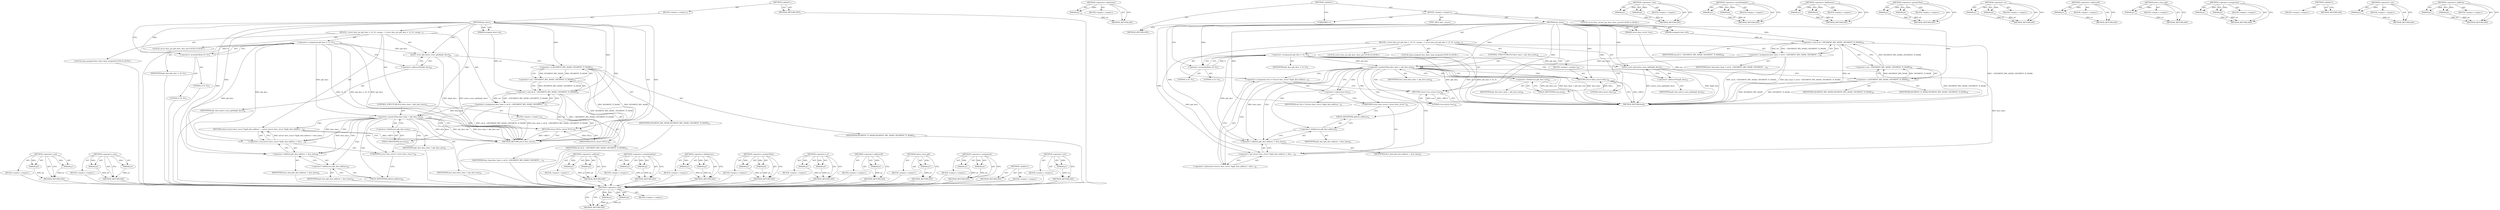 digraph "&lt;operator&gt;.addition" {
vulnerable_89 [label=<(METHOD,&lt;operator&gt;.and)>];
vulnerable_90 [label=<(PARAM,p1)>];
vulnerable_91 [label=<(PARAM,p2)>];
vulnerable_92 [label=<(BLOCK,&lt;empty&gt;,&lt;empty&gt;)>];
vulnerable_93 [label=<(METHOD_RETURN,ANY)>];
vulnerable_113 [label=<(METHOD,&lt;operator&gt;.cast)>];
vulnerable_114 [label=<(PARAM,p1)>];
vulnerable_115 [label=<(PARAM,p2)>];
vulnerable_116 [label=<(BLOCK,&lt;empty&gt;,&lt;empty&gt;)>];
vulnerable_117 [label=<(METHOD_RETURN,ANY)>];
vulnerable_6 [label=<(METHOD,&lt;global&gt;)<SUB>1</SUB>>];
vulnerable_7 [label=<(BLOCK,&lt;empty&gt;,&lt;empty&gt;)<SUB>1</SUB>>];
vulnerable_8 [label=<(METHOD,get_desc)<SUB>1</SUB>>];
vulnerable_9 [label=<(PARAM,unsigned short sel)<SUB>1</SUB>>];
vulnerable_10 [label=<(BLOCK,{
 	struct desc_ptr gdt_desc = {0, 0};
 	unsign...,{
 	struct desc_ptr gdt_desc = {0, 0};
 	unsign...)<SUB>2</SUB>>];
vulnerable_11 [label="<(LOCAL,struct desc_ptr gdt_desc: desc_ptr)<SUB>3</SUB>>"];
vulnerable_12 [label=<(&lt;operator&gt;.assignment,gdt_desc = {0, 0})<SUB>3</SUB>>];
vulnerable_13 [label=<(IDENTIFIER,gdt_desc,gdt_desc = {0, 0})<SUB>3</SUB>>];
vulnerable_14 [label=<(&lt;operator&gt;.arrayInitializer,{0, 0})<SUB>3</SUB>>];
vulnerable_15 [label=<(LITERAL,0,{0, 0})<SUB>3</SUB>>];
vulnerable_16 [label=<(LITERAL,0,{0, 0})<SUB>3</SUB>>];
vulnerable_17 [label="<(LOCAL,long unsigned desc_base: long unsigned)<SUB>4</SUB>>"];
vulnerable_18 [label=<(native_store_gdt,native_store_gdt(&amp;gdt_desc))<SUB>24</SUB>>];
vulnerable_19 [label=<(&lt;operator&gt;.addressOf,&amp;gdt_desc)<SUB>24</SUB>>];
vulnerable_20 [label=<(IDENTIFIER,gdt_desc,native_store_gdt(&amp;gdt_desc))<SUB>24</SUB>>];
vulnerable_21 [label=<(&lt;operator&gt;.assignment,desc_base = sel &amp; ~(SEGMENT_RPL_MASK | SEGMENT_...)<SUB>33</SUB>>];
vulnerable_22 [label=<(IDENTIFIER,desc_base,desc_base = sel &amp; ~(SEGMENT_RPL_MASK | SEGMENT_...)<SUB>33</SUB>>];
vulnerable_23 [label=<(&lt;operator&gt;.and,sel &amp; ~(SEGMENT_RPL_MASK | SEGMENT_TI_MASK))<SUB>33</SUB>>];
vulnerable_24 [label=<(IDENTIFIER,sel,sel &amp; ~(SEGMENT_RPL_MASK | SEGMENT_TI_MASK))<SUB>33</SUB>>];
vulnerable_25 [label=<(&lt;operator&gt;.not,~(SEGMENT_RPL_MASK | SEGMENT_TI_MASK))<SUB>33</SUB>>];
vulnerable_26 [label=<(&lt;operator&gt;.or,SEGMENT_RPL_MASK | SEGMENT_TI_MASK)<SUB>33</SUB>>];
vulnerable_27 [label=<(IDENTIFIER,SEGMENT_RPL_MASK,SEGMENT_RPL_MASK | SEGMENT_TI_MASK)<SUB>33</SUB>>];
vulnerable_28 [label=<(IDENTIFIER,SEGMENT_TI_MASK,SEGMENT_RPL_MASK | SEGMENT_TI_MASK)<SUB>33</SUB>>];
vulnerable_29 [label=<(CONTROL_STRUCTURE,IF,if (desc_base &gt; gdt_desc.size))<SUB>35</SUB>>];
vulnerable_30 [label=<(&lt;operator&gt;.greaterThan,desc_base &gt; gdt_desc.size)<SUB>35</SUB>>];
vulnerable_31 [label=<(IDENTIFIER,desc_base,desc_base &gt; gdt_desc.size)<SUB>35</SUB>>];
vulnerable_32 [label=<(&lt;operator&gt;.fieldAccess,gdt_desc.size)<SUB>35</SUB>>];
vulnerable_33 [label=<(IDENTIFIER,gdt_desc,desc_base &gt; gdt_desc.size)<SUB>35</SUB>>];
vulnerable_34 [label=<(FIELD_IDENTIFIER,size,size)<SUB>35</SUB>>];
vulnerable_35 [label=<(BLOCK,&lt;empty&gt;,&lt;empty&gt;)<SUB>36</SUB>>];
vulnerable_36 [label=<(RETURN,return NULL;,return NULL;)<SUB>36</SUB>>];
vulnerable_37 [label=<(IDENTIFIER,NULL,return NULL;)<SUB>36</SUB>>];
vulnerable_38 [label=<(RETURN,return (struct desc_struct *)(gdt_desc.address ...,return (struct desc_struct *)(gdt_desc.address ...)<SUB>38</SUB>>];
vulnerable_39 [label=<(&lt;operator&gt;.cast,(struct desc_struct *)(gdt_desc.address + desc_...)<SUB>38</SUB>>];
vulnerable_40 [label=<(UNKNOWN,struct desc_struct *,struct desc_struct *)<SUB>38</SUB>>];
vulnerable_41 [label=<(&lt;operator&gt;.addition,gdt_desc.address + desc_base)<SUB>38</SUB>>];
vulnerable_42 [label=<(&lt;operator&gt;.fieldAccess,gdt_desc.address)<SUB>38</SUB>>];
vulnerable_43 [label=<(IDENTIFIER,gdt_desc,gdt_desc.address + desc_base)<SUB>38</SUB>>];
vulnerable_44 [label=<(FIELD_IDENTIFIER,address,address)<SUB>38</SUB>>];
vulnerable_45 [label=<(IDENTIFIER,desc_base,gdt_desc.address + desc_base)<SUB>38</SUB>>];
vulnerable_46 [label=<(METHOD_RETURN,struct desc_struct)<SUB>1</SUB>>];
vulnerable_48 [label=<(METHOD_RETURN,ANY)<SUB>1</SUB>>];
vulnerable_118 [label=<(METHOD,&lt;operator&gt;.addition)>];
vulnerable_119 [label=<(PARAM,p1)>];
vulnerable_120 [label=<(PARAM,p2)>];
vulnerable_121 [label=<(BLOCK,&lt;empty&gt;,&lt;empty&gt;)>];
vulnerable_122 [label=<(METHOD_RETURN,ANY)>];
vulnerable_76 [label=<(METHOD,&lt;operator&gt;.arrayInitializer)>];
vulnerable_77 [label=<(PARAM,p1)>];
vulnerable_78 [label=<(PARAM,p2)>];
vulnerable_79 [label=<(BLOCK,&lt;empty&gt;,&lt;empty&gt;)>];
vulnerable_80 [label=<(METHOD_RETURN,ANY)>];
vulnerable_108 [label=<(METHOD,&lt;operator&gt;.fieldAccess)>];
vulnerable_109 [label=<(PARAM,p1)>];
vulnerable_110 [label=<(PARAM,p2)>];
vulnerable_111 [label=<(BLOCK,&lt;empty&gt;,&lt;empty&gt;)>];
vulnerable_112 [label=<(METHOD_RETURN,ANY)>];
vulnerable_103 [label=<(METHOD,&lt;operator&gt;.greaterThan)>];
vulnerable_104 [label=<(PARAM,p1)>];
vulnerable_105 [label=<(PARAM,p2)>];
vulnerable_106 [label=<(BLOCK,&lt;empty&gt;,&lt;empty&gt;)>];
vulnerable_107 [label=<(METHOD_RETURN,ANY)>];
vulnerable_98 [label=<(METHOD,&lt;operator&gt;.or)>];
vulnerable_99 [label=<(PARAM,p1)>];
vulnerable_100 [label=<(PARAM,p2)>];
vulnerable_101 [label=<(BLOCK,&lt;empty&gt;,&lt;empty&gt;)>];
vulnerable_102 [label=<(METHOD_RETURN,ANY)>];
vulnerable_85 [label=<(METHOD,&lt;operator&gt;.addressOf)>];
vulnerable_86 [label=<(PARAM,p1)>];
vulnerable_87 [label=<(BLOCK,&lt;empty&gt;,&lt;empty&gt;)>];
vulnerable_88 [label=<(METHOD_RETURN,ANY)>];
vulnerable_81 [label=<(METHOD,native_store_gdt)>];
vulnerable_82 [label=<(PARAM,p1)>];
vulnerable_83 [label=<(BLOCK,&lt;empty&gt;,&lt;empty&gt;)>];
vulnerable_84 [label=<(METHOD_RETURN,ANY)>];
vulnerable_71 [label=<(METHOD,&lt;operator&gt;.assignment)>];
vulnerable_72 [label=<(PARAM,p1)>];
vulnerable_73 [label=<(PARAM,p2)>];
vulnerable_74 [label=<(BLOCK,&lt;empty&gt;,&lt;empty&gt;)>];
vulnerable_75 [label=<(METHOD_RETURN,ANY)>];
vulnerable_65 [label=<(METHOD,&lt;global&gt;)<SUB>1</SUB>>];
vulnerable_66 [label=<(BLOCK,&lt;empty&gt;,&lt;empty&gt;)>];
vulnerable_67 [label=<(METHOD_RETURN,ANY)>];
vulnerable_94 [label=<(METHOD,&lt;operator&gt;.not)>];
vulnerable_95 [label=<(PARAM,p1)>];
vulnerable_96 [label=<(BLOCK,&lt;empty&gt;,&lt;empty&gt;)>];
vulnerable_97 [label=<(METHOD_RETURN,ANY)>];
fixed_103 [label=<(METHOD,&lt;operator&gt;.and)>];
fixed_104 [label=<(PARAM,p1)>];
fixed_105 [label=<(PARAM,p2)>];
fixed_106 [label=<(BLOCK,&lt;empty&gt;,&lt;empty&gt;)>];
fixed_107 [label=<(METHOD_RETURN,ANY)>];
fixed_127 [label=<(METHOD,&lt;operator&gt;.indirection)>];
fixed_128 [label=<(PARAM,p1)>];
fixed_129 [label=<(BLOCK,&lt;empty&gt;,&lt;empty&gt;)>];
fixed_130 [label=<(METHOD_RETURN,ANY)>];
fixed_6 [label=<(METHOD,&lt;global&gt;)<SUB>1</SUB>>];
fixed_7 [label=<(BLOCK,&lt;empty&gt;,&lt;empty&gt;)<SUB>1</SUB>>];
fixed_8 [label=<(TYPE_DECL,desc_struct)<SUB>1</SUB>>];
fixed_9 [label="<(LOCAL,struct desc_struct* get_desc: desc_struct*)<SUB>1</SUB>>"];
fixed_10 [label=<(UNKNOWN,),))<SUB>1</SUB>>];
fixed_11 [label=<(METHOD,get_desc)<SUB>2</SUB>>];
fixed_12 [label=<(PARAM,struct desc_struct *out)<SUB>2</SUB>>];
fixed_13 [label=<(PARAM,unsigned short sel)<SUB>2</SUB>>];
fixed_14 [label=<(BLOCK,{
 	struct desc_ptr gdt_desc = {0, 0};
 	unsign...,{
 	struct desc_ptr gdt_desc = {0, 0};
 	unsign...)<SUB>3</SUB>>];
fixed_15 [label="<(LOCAL,struct desc_ptr gdt_desc: desc_ptr)<SUB>4</SUB>>"];
fixed_16 [label=<(&lt;operator&gt;.assignment,gdt_desc = {0, 0})<SUB>4</SUB>>];
fixed_17 [label=<(IDENTIFIER,gdt_desc,gdt_desc = {0, 0})<SUB>4</SUB>>];
fixed_18 [label=<(&lt;operator&gt;.arrayInitializer,{0, 0})<SUB>4</SUB>>];
fixed_19 [label=<(LITERAL,0,{0, 0})<SUB>4</SUB>>];
fixed_20 [label=<(LITERAL,0,{0, 0})<SUB>4</SUB>>];
fixed_21 [label="<(LOCAL,long unsigned desc_base: long unsigned)<SUB>5</SUB>>"];
fixed_22 [label=<(native_store_gdt,native_store_gdt(&amp;gdt_desc))<SUB>27</SUB>>];
fixed_23 [label=<(&lt;operator&gt;.addressOf,&amp;gdt_desc)<SUB>27</SUB>>];
fixed_24 [label=<(IDENTIFIER,gdt_desc,native_store_gdt(&amp;gdt_desc))<SUB>27</SUB>>];
fixed_25 [label=<(&lt;operator&gt;.assignment,desc_base = sel &amp; ~(SEGMENT_RPL_MASK | SEGMENT_...)<SUB>36</SUB>>];
fixed_26 [label=<(IDENTIFIER,desc_base,desc_base = sel &amp; ~(SEGMENT_RPL_MASK | SEGMENT_...)<SUB>36</SUB>>];
fixed_27 [label=<(&lt;operator&gt;.and,sel &amp; ~(SEGMENT_RPL_MASK | SEGMENT_TI_MASK))<SUB>36</SUB>>];
fixed_28 [label=<(IDENTIFIER,sel,sel &amp; ~(SEGMENT_RPL_MASK | SEGMENT_TI_MASK))<SUB>36</SUB>>];
fixed_29 [label=<(&lt;operator&gt;.not,~(SEGMENT_RPL_MASK | SEGMENT_TI_MASK))<SUB>36</SUB>>];
fixed_30 [label=<(&lt;operator&gt;.or,SEGMENT_RPL_MASK | SEGMENT_TI_MASK)<SUB>36</SUB>>];
fixed_31 [label=<(IDENTIFIER,SEGMENT_RPL_MASK,SEGMENT_RPL_MASK | SEGMENT_TI_MASK)<SUB>36</SUB>>];
fixed_32 [label=<(IDENTIFIER,SEGMENT_TI_MASK,SEGMENT_RPL_MASK | SEGMENT_TI_MASK)<SUB>36</SUB>>];
fixed_33 [label=<(CONTROL_STRUCTURE,IF,if (desc_base &gt; gdt_desc.size))<SUB>38</SUB>>];
fixed_34 [label=<(&lt;operator&gt;.greaterThan,desc_base &gt; gdt_desc.size)<SUB>38</SUB>>];
fixed_35 [label=<(IDENTIFIER,desc_base,desc_base &gt; gdt_desc.size)<SUB>38</SUB>>];
fixed_36 [label=<(&lt;operator&gt;.fieldAccess,gdt_desc.size)<SUB>38</SUB>>];
fixed_37 [label=<(IDENTIFIER,gdt_desc,desc_base &gt; gdt_desc.size)<SUB>38</SUB>>];
fixed_38 [label=<(FIELD_IDENTIFIER,size,size)<SUB>38</SUB>>];
fixed_39 [label=<(BLOCK,&lt;empty&gt;,&lt;empty&gt;)<SUB>39</SUB>>];
fixed_40 [label=<(RETURN,return false;,return false;)<SUB>39</SUB>>];
fixed_41 [label=<(LITERAL,false,return false;)<SUB>39</SUB>>];
fixed_42 [label=<(&lt;operator&gt;.assignment,*out = *(struct desc_struct *)(gdt_desc.address...)<SUB>41</SUB>>];
fixed_43 [label=<(&lt;operator&gt;.indirection,*out)<SUB>41</SUB>>];
fixed_44 [label=<(IDENTIFIER,out,*out = *(struct desc_struct *)(gdt_desc.address...)<SUB>41</SUB>>];
fixed_45 [label=<(&lt;operator&gt;.indirection,*(struct desc_struct *)(gdt_desc.address + desc...)<SUB>41</SUB>>];
fixed_46 [label=<(&lt;operator&gt;.cast,(struct desc_struct *)(gdt_desc.address + desc_...)<SUB>41</SUB>>];
fixed_47 [label=<(UNKNOWN,struct desc_struct *,struct desc_struct *)<SUB>41</SUB>>];
fixed_48 [label=<(&lt;operator&gt;.addition,gdt_desc.address + desc_base)<SUB>41</SUB>>];
fixed_49 [label=<(&lt;operator&gt;.fieldAccess,gdt_desc.address)<SUB>41</SUB>>];
fixed_50 [label=<(IDENTIFIER,gdt_desc,gdt_desc.address + desc_base)<SUB>41</SUB>>];
fixed_51 [label=<(FIELD_IDENTIFIER,address,address)<SUB>41</SUB>>];
fixed_52 [label=<(IDENTIFIER,desc_base,gdt_desc.address + desc_base)<SUB>41</SUB>>];
fixed_53 [label=<(RETURN,return true;,return true;)<SUB>42</SUB>>];
fixed_54 [label=<(LITERAL,true,return true;)<SUB>42</SUB>>];
fixed_55 [label=<(METHOD_RETURN,bool)<SUB>2</SUB>>];
fixed_57 [label=<(METHOD_RETURN,ANY)<SUB>1</SUB>>];
fixed_131 [label=<(METHOD,&lt;operator&gt;.cast)>];
fixed_132 [label=<(PARAM,p1)>];
fixed_133 [label=<(PARAM,p2)>];
fixed_134 [label=<(BLOCK,&lt;empty&gt;,&lt;empty&gt;)>];
fixed_135 [label=<(METHOD_RETURN,ANY)>];
fixed_90 [label=<(METHOD,&lt;operator&gt;.arrayInitializer)>];
fixed_91 [label=<(PARAM,p1)>];
fixed_92 [label=<(PARAM,p2)>];
fixed_93 [label=<(BLOCK,&lt;empty&gt;,&lt;empty&gt;)>];
fixed_94 [label=<(METHOD_RETURN,ANY)>];
fixed_122 [label=<(METHOD,&lt;operator&gt;.fieldAccess)>];
fixed_123 [label=<(PARAM,p1)>];
fixed_124 [label=<(PARAM,p2)>];
fixed_125 [label=<(BLOCK,&lt;empty&gt;,&lt;empty&gt;)>];
fixed_126 [label=<(METHOD_RETURN,ANY)>];
fixed_117 [label=<(METHOD,&lt;operator&gt;.greaterThan)>];
fixed_118 [label=<(PARAM,p1)>];
fixed_119 [label=<(PARAM,p2)>];
fixed_120 [label=<(BLOCK,&lt;empty&gt;,&lt;empty&gt;)>];
fixed_121 [label=<(METHOD_RETURN,ANY)>];
fixed_112 [label=<(METHOD,&lt;operator&gt;.or)>];
fixed_113 [label=<(PARAM,p1)>];
fixed_114 [label=<(PARAM,p2)>];
fixed_115 [label=<(BLOCK,&lt;empty&gt;,&lt;empty&gt;)>];
fixed_116 [label=<(METHOD_RETURN,ANY)>];
fixed_99 [label=<(METHOD,&lt;operator&gt;.addressOf)>];
fixed_100 [label=<(PARAM,p1)>];
fixed_101 [label=<(BLOCK,&lt;empty&gt;,&lt;empty&gt;)>];
fixed_102 [label=<(METHOD_RETURN,ANY)>];
fixed_95 [label=<(METHOD,native_store_gdt)>];
fixed_96 [label=<(PARAM,p1)>];
fixed_97 [label=<(BLOCK,&lt;empty&gt;,&lt;empty&gt;)>];
fixed_98 [label=<(METHOD_RETURN,ANY)>];
fixed_85 [label=<(METHOD,&lt;operator&gt;.assignment)>];
fixed_86 [label=<(PARAM,p1)>];
fixed_87 [label=<(PARAM,p2)>];
fixed_88 [label=<(BLOCK,&lt;empty&gt;,&lt;empty&gt;)>];
fixed_89 [label=<(METHOD_RETURN,ANY)>];
fixed_79 [label=<(METHOD,&lt;global&gt;)<SUB>1</SUB>>];
fixed_80 [label=<(BLOCK,&lt;empty&gt;,&lt;empty&gt;)>];
fixed_81 [label=<(METHOD_RETURN,ANY)>];
fixed_108 [label=<(METHOD,&lt;operator&gt;.not)>];
fixed_109 [label=<(PARAM,p1)>];
fixed_110 [label=<(BLOCK,&lt;empty&gt;,&lt;empty&gt;)>];
fixed_111 [label=<(METHOD_RETURN,ANY)>];
fixed_136 [label=<(METHOD,&lt;operator&gt;.addition)>];
fixed_137 [label=<(PARAM,p1)>];
fixed_138 [label=<(PARAM,p2)>];
fixed_139 [label=<(BLOCK,&lt;empty&gt;,&lt;empty&gt;)>];
fixed_140 [label=<(METHOD_RETURN,ANY)>];
vulnerable_89 -> vulnerable_90  [key=0, label="AST: "];
vulnerable_89 -> vulnerable_90  [key=1, label="DDG: "];
vulnerable_89 -> vulnerable_92  [key=0, label="AST: "];
vulnerable_89 -> vulnerable_91  [key=0, label="AST: "];
vulnerable_89 -> vulnerable_91  [key=1, label="DDG: "];
vulnerable_89 -> vulnerable_93  [key=0, label="AST: "];
vulnerable_89 -> vulnerable_93  [key=1, label="CFG: "];
vulnerable_90 -> vulnerable_93  [key=0, label="DDG: p1"];
vulnerable_91 -> vulnerable_93  [key=0, label="DDG: p2"];
vulnerable_92 -> fixed_103  [key=0];
vulnerable_93 -> fixed_103  [key=0];
vulnerable_113 -> vulnerable_114  [key=0, label="AST: "];
vulnerable_113 -> vulnerable_114  [key=1, label="DDG: "];
vulnerable_113 -> vulnerable_116  [key=0, label="AST: "];
vulnerable_113 -> vulnerable_115  [key=0, label="AST: "];
vulnerable_113 -> vulnerable_115  [key=1, label="DDG: "];
vulnerable_113 -> vulnerable_117  [key=0, label="AST: "];
vulnerable_113 -> vulnerable_117  [key=1, label="CFG: "];
vulnerable_114 -> vulnerable_117  [key=0, label="DDG: p1"];
vulnerable_115 -> vulnerable_117  [key=0, label="DDG: p2"];
vulnerable_116 -> fixed_103  [key=0];
vulnerable_117 -> fixed_103  [key=0];
vulnerable_6 -> vulnerable_7  [key=0, label="AST: "];
vulnerable_6 -> vulnerable_48  [key=0, label="AST: "];
vulnerable_6 -> vulnerable_48  [key=1, label="CFG: "];
vulnerable_7 -> vulnerable_8  [key=0, label="AST: "];
vulnerable_8 -> vulnerable_9  [key=0, label="AST: "];
vulnerable_8 -> vulnerable_9  [key=1, label="DDG: "];
vulnerable_8 -> vulnerable_10  [key=0, label="AST: "];
vulnerable_8 -> vulnerable_46  [key=0, label="AST: "];
vulnerable_8 -> vulnerable_14  [key=0, label="CFG: "];
vulnerable_8 -> vulnerable_14  [key=1, label="DDG: "];
vulnerable_8 -> vulnerable_18  [key=0, label="DDG: "];
vulnerable_8 -> vulnerable_39  [key=0, label="DDG: "];
vulnerable_8 -> vulnerable_23  [key=0, label="DDG: "];
vulnerable_8 -> vulnerable_30  [key=0, label="DDG: "];
vulnerable_8 -> vulnerable_36  [key=0, label="DDG: "];
vulnerable_8 -> vulnerable_37  [key=0, label="DDG: "];
vulnerable_8 -> vulnerable_41  [key=0, label="DDG: "];
vulnerable_8 -> vulnerable_26  [key=0, label="DDG: "];
vulnerable_9 -> vulnerable_23  [key=0, label="DDG: sel"];
vulnerable_10 -> vulnerable_11  [key=0, label="AST: "];
vulnerable_10 -> vulnerable_12  [key=0, label="AST: "];
vulnerable_10 -> vulnerable_17  [key=0, label="AST: "];
vulnerable_10 -> vulnerable_18  [key=0, label="AST: "];
vulnerable_10 -> vulnerable_21  [key=0, label="AST: "];
vulnerable_10 -> vulnerable_29  [key=0, label="AST: "];
vulnerable_10 -> vulnerable_38  [key=0, label="AST: "];
vulnerable_11 -> fixed_103  [key=0];
vulnerable_12 -> vulnerable_13  [key=0, label="AST: "];
vulnerable_12 -> vulnerable_14  [key=0, label="AST: "];
vulnerable_12 -> vulnerable_19  [key=0, label="CFG: "];
vulnerable_12 -> vulnerable_46  [key=0, label="DDG: gdt_desc"];
vulnerable_12 -> vulnerable_46  [key=1, label="DDG: {0, 0}"];
vulnerable_12 -> vulnerable_46  [key=2, label="DDG: gdt_desc = {0, 0}"];
vulnerable_12 -> vulnerable_18  [key=0, label="DDG: gdt_desc"];
vulnerable_12 -> vulnerable_39  [key=0, label="DDG: gdt_desc"];
vulnerable_12 -> vulnerable_30  [key=0, label="DDG: gdt_desc"];
vulnerable_12 -> vulnerable_41  [key=0, label="DDG: gdt_desc"];
vulnerable_13 -> fixed_103  [key=0];
vulnerable_14 -> vulnerable_15  [key=0, label="AST: "];
vulnerable_14 -> vulnerable_16  [key=0, label="AST: "];
vulnerable_14 -> vulnerable_12  [key=0, label="CFG: "];
vulnerable_14 -> vulnerable_12  [key=1, label="DDG: 0"];
vulnerable_15 -> fixed_103  [key=0];
vulnerable_16 -> fixed_103  [key=0];
vulnerable_17 -> fixed_103  [key=0];
vulnerable_18 -> vulnerable_19  [key=0, label="AST: "];
vulnerable_18 -> vulnerable_26  [key=0, label="CFG: "];
vulnerable_18 -> vulnerable_46  [key=0, label="DDG: &amp;gdt_desc"];
vulnerable_18 -> vulnerable_46  [key=1, label="DDG: native_store_gdt(&amp;gdt_desc)"];
vulnerable_19 -> vulnerable_20  [key=0, label="AST: "];
vulnerable_19 -> vulnerable_18  [key=0, label="CFG: "];
vulnerable_20 -> fixed_103  [key=0];
vulnerable_21 -> vulnerable_22  [key=0, label="AST: "];
vulnerable_21 -> vulnerable_23  [key=0, label="AST: "];
vulnerable_21 -> vulnerable_34  [key=0, label="CFG: "];
vulnerable_21 -> vulnerable_46  [key=0, label="DDG: sel &amp; ~(SEGMENT_RPL_MASK | SEGMENT_TI_MASK)"];
vulnerable_21 -> vulnerable_46  [key=1, label="DDG: desc_base = sel &amp; ~(SEGMENT_RPL_MASK | SEGMENT_TI_MASK)"];
vulnerable_21 -> vulnerable_30  [key=0, label="DDG: desc_base"];
vulnerable_22 -> fixed_103  [key=0];
vulnerable_23 -> vulnerable_24  [key=0, label="AST: "];
vulnerable_23 -> vulnerable_25  [key=0, label="AST: "];
vulnerable_23 -> vulnerable_21  [key=0, label="CFG: "];
vulnerable_23 -> vulnerable_21  [key=1, label="DDG: sel"];
vulnerable_23 -> vulnerable_21  [key=2, label="DDG: ~(SEGMENT_RPL_MASK | SEGMENT_TI_MASK)"];
vulnerable_23 -> vulnerable_46  [key=0, label="DDG: sel"];
vulnerable_23 -> vulnerable_46  [key=1, label="DDG: ~(SEGMENT_RPL_MASK | SEGMENT_TI_MASK)"];
vulnerable_24 -> fixed_103  [key=0];
vulnerable_25 -> vulnerable_26  [key=0, label="AST: "];
vulnerable_25 -> vulnerable_23  [key=0, label="CFG: "];
vulnerable_25 -> vulnerable_23  [key=1, label="DDG: SEGMENT_RPL_MASK | SEGMENT_TI_MASK"];
vulnerable_25 -> vulnerable_46  [key=0, label="DDG: SEGMENT_RPL_MASK | SEGMENT_TI_MASK"];
vulnerable_26 -> vulnerable_27  [key=0, label="AST: "];
vulnerable_26 -> vulnerable_28  [key=0, label="AST: "];
vulnerable_26 -> vulnerable_25  [key=0, label="CFG: "];
vulnerable_26 -> vulnerable_25  [key=1, label="DDG: SEGMENT_RPL_MASK"];
vulnerable_26 -> vulnerable_25  [key=2, label="DDG: SEGMENT_TI_MASK"];
vulnerable_26 -> vulnerable_46  [key=0, label="DDG: SEGMENT_TI_MASK"];
vulnerable_26 -> vulnerable_46  [key=1, label="DDG: SEGMENT_RPL_MASK"];
vulnerable_27 -> fixed_103  [key=0];
vulnerable_28 -> fixed_103  [key=0];
vulnerable_29 -> vulnerable_30  [key=0, label="AST: "];
vulnerable_29 -> vulnerable_35  [key=0, label="AST: "];
vulnerable_30 -> vulnerable_31  [key=0, label="AST: "];
vulnerable_30 -> vulnerable_32  [key=0, label="AST: "];
vulnerable_30 -> vulnerable_40  [key=0, label="CFG: "];
vulnerable_30 -> vulnerable_40  [key=1, label="CDG: "];
vulnerable_30 -> vulnerable_36  [key=0, label="CFG: "];
vulnerable_30 -> vulnerable_36  [key=1, label="CDG: "];
vulnerable_30 -> vulnerable_46  [key=0, label="DDG: desc_base"];
vulnerable_30 -> vulnerable_46  [key=1, label="DDG: gdt_desc.size"];
vulnerable_30 -> vulnerable_46  [key=2, label="DDG: desc_base &gt; gdt_desc.size"];
vulnerable_30 -> vulnerable_39  [key=0, label="DDG: desc_base"];
vulnerable_30 -> vulnerable_39  [key=1, label="CDG: "];
vulnerable_30 -> vulnerable_41  [key=0, label="DDG: desc_base"];
vulnerable_30 -> vulnerable_41  [key=1, label="CDG: "];
vulnerable_30 -> vulnerable_38  [key=0, label="CDG: "];
vulnerable_30 -> vulnerable_42  [key=0, label="CDG: "];
vulnerable_30 -> vulnerable_44  [key=0, label="CDG: "];
vulnerable_31 -> fixed_103  [key=0];
vulnerable_32 -> vulnerable_33  [key=0, label="AST: "];
vulnerable_32 -> vulnerable_34  [key=0, label="AST: "];
vulnerable_32 -> vulnerable_30  [key=0, label="CFG: "];
vulnerable_33 -> fixed_103  [key=0];
vulnerable_34 -> vulnerable_32  [key=0, label="CFG: "];
vulnerable_35 -> vulnerable_36  [key=0, label="AST: "];
vulnerable_36 -> vulnerable_37  [key=0, label="AST: "];
vulnerable_36 -> vulnerable_46  [key=0, label="CFG: "];
vulnerable_36 -> vulnerable_46  [key=1, label="DDG: &lt;RET&gt;"];
vulnerable_37 -> vulnerable_36  [key=0, label="DDG: NULL"];
vulnerable_38 -> vulnerable_39  [key=0, label="AST: "];
vulnerable_38 -> vulnerable_46  [key=0, label="CFG: "];
vulnerable_38 -> vulnerable_46  [key=1, label="DDG: &lt;RET&gt;"];
vulnerable_39 -> vulnerable_40  [key=0, label="AST: "];
vulnerable_39 -> vulnerable_41  [key=0, label="AST: "];
vulnerable_39 -> vulnerable_38  [key=0, label="CFG: "];
vulnerable_39 -> vulnerable_38  [key=1, label="DDG: (struct desc_struct *)(gdt_desc.address + desc_base)"];
vulnerable_40 -> vulnerable_44  [key=0, label="CFG: "];
vulnerable_41 -> vulnerable_42  [key=0, label="AST: "];
vulnerable_41 -> vulnerable_45  [key=0, label="AST: "];
vulnerable_41 -> vulnerable_39  [key=0, label="CFG: "];
vulnerable_42 -> vulnerable_43  [key=0, label="AST: "];
vulnerable_42 -> vulnerable_44  [key=0, label="AST: "];
vulnerable_42 -> vulnerable_41  [key=0, label="CFG: "];
vulnerable_43 -> fixed_103  [key=0];
vulnerable_44 -> vulnerable_42  [key=0, label="CFG: "];
vulnerable_45 -> fixed_103  [key=0];
vulnerable_46 -> fixed_103  [key=0];
vulnerable_48 -> fixed_103  [key=0];
vulnerable_118 -> vulnerable_119  [key=0, label="AST: "];
vulnerable_118 -> vulnerable_119  [key=1, label="DDG: "];
vulnerable_118 -> vulnerable_121  [key=0, label="AST: "];
vulnerable_118 -> vulnerable_120  [key=0, label="AST: "];
vulnerable_118 -> vulnerable_120  [key=1, label="DDG: "];
vulnerable_118 -> vulnerable_122  [key=0, label="AST: "];
vulnerable_118 -> vulnerable_122  [key=1, label="CFG: "];
vulnerable_119 -> vulnerable_122  [key=0, label="DDG: p1"];
vulnerable_120 -> vulnerable_122  [key=0, label="DDG: p2"];
vulnerable_121 -> fixed_103  [key=0];
vulnerable_122 -> fixed_103  [key=0];
vulnerable_76 -> vulnerable_77  [key=0, label="AST: "];
vulnerable_76 -> vulnerable_77  [key=1, label="DDG: "];
vulnerable_76 -> vulnerable_79  [key=0, label="AST: "];
vulnerable_76 -> vulnerable_78  [key=0, label="AST: "];
vulnerable_76 -> vulnerable_78  [key=1, label="DDG: "];
vulnerable_76 -> vulnerable_80  [key=0, label="AST: "];
vulnerable_76 -> vulnerable_80  [key=1, label="CFG: "];
vulnerable_77 -> vulnerable_80  [key=0, label="DDG: p1"];
vulnerable_78 -> vulnerable_80  [key=0, label="DDG: p2"];
vulnerable_79 -> fixed_103  [key=0];
vulnerable_80 -> fixed_103  [key=0];
vulnerable_108 -> vulnerable_109  [key=0, label="AST: "];
vulnerable_108 -> vulnerable_109  [key=1, label="DDG: "];
vulnerable_108 -> vulnerable_111  [key=0, label="AST: "];
vulnerable_108 -> vulnerable_110  [key=0, label="AST: "];
vulnerable_108 -> vulnerable_110  [key=1, label="DDG: "];
vulnerable_108 -> vulnerable_112  [key=0, label="AST: "];
vulnerable_108 -> vulnerable_112  [key=1, label="CFG: "];
vulnerable_109 -> vulnerable_112  [key=0, label="DDG: p1"];
vulnerable_110 -> vulnerable_112  [key=0, label="DDG: p2"];
vulnerable_111 -> fixed_103  [key=0];
vulnerable_112 -> fixed_103  [key=0];
vulnerable_103 -> vulnerable_104  [key=0, label="AST: "];
vulnerable_103 -> vulnerable_104  [key=1, label="DDG: "];
vulnerable_103 -> vulnerable_106  [key=0, label="AST: "];
vulnerable_103 -> vulnerable_105  [key=0, label="AST: "];
vulnerable_103 -> vulnerable_105  [key=1, label="DDG: "];
vulnerable_103 -> vulnerable_107  [key=0, label="AST: "];
vulnerable_103 -> vulnerable_107  [key=1, label="CFG: "];
vulnerable_104 -> vulnerable_107  [key=0, label="DDG: p1"];
vulnerable_105 -> vulnerable_107  [key=0, label="DDG: p2"];
vulnerable_106 -> fixed_103  [key=0];
vulnerable_107 -> fixed_103  [key=0];
vulnerable_98 -> vulnerable_99  [key=0, label="AST: "];
vulnerable_98 -> vulnerable_99  [key=1, label="DDG: "];
vulnerable_98 -> vulnerable_101  [key=0, label="AST: "];
vulnerable_98 -> vulnerable_100  [key=0, label="AST: "];
vulnerable_98 -> vulnerable_100  [key=1, label="DDG: "];
vulnerable_98 -> vulnerable_102  [key=0, label="AST: "];
vulnerable_98 -> vulnerable_102  [key=1, label="CFG: "];
vulnerable_99 -> vulnerable_102  [key=0, label="DDG: p1"];
vulnerable_100 -> vulnerable_102  [key=0, label="DDG: p2"];
vulnerable_101 -> fixed_103  [key=0];
vulnerable_102 -> fixed_103  [key=0];
vulnerable_85 -> vulnerable_86  [key=0, label="AST: "];
vulnerable_85 -> vulnerable_86  [key=1, label="DDG: "];
vulnerable_85 -> vulnerable_87  [key=0, label="AST: "];
vulnerable_85 -> vulnerable_88  [key=0, label="AST: "];
vulnerable_85 -> vulnerable_88  [key=1, label="CFG: "];
vulnerable_86 -> vulnerable_88  [key=0, label="DDG: p1"];
vulnerable_87 -> fixed_103  [key=0];
vulnerable_88 -> fixed_103  [key=0];
vulnerable_81 -> vulnerable_82  [key=0, label="AST: "];
vulnerable_81 -> vulnerable_82  [key=1, label="DDG: "];
vulnerable_81 -> vulnerable_83  [key=0, label="AST: "];
vulnerable_81 -> vulnerable_84  [key=0, label="AST: "];
vulnerable_81 -> vulnerable_84  [key=1, label="CFG: "];
vulnerable_82 -> vulnerable_84  [key=0, label="DDG: p1"];
vulnerable_83 -> fixed_103  [key=0];
vulnerable_84 -> fixed_103  [key=0];
vulnerable_71 -> vulnerable_72  [key=0, label="AST: "];
vulnerable_71 -> vulnerable_72  [key=1, label="DDG: "];
vulnerable_71 -> vulnerable_74  [key=0, label="AST: "];
vulnerable_71 -> vulnerable_73  [key=0, label="AST: "];
vulnerable_71 -> vulnerable_73  [key=1, label="DDG: "];
vulnerable_71 -> vulnerable_75  [key=0, label="AST: "];
vulnerable_71 -> vulnerable_75  [key=1, label="CFG: "];
vulnerable_72 -> vulnerable_75  [key=0, label="DDG: p1"];
vulnerable_73 -> vulnerable_75  [key=0, label="DDG: p2"];
vulnerable_74 -> fixed_103  [key=0];
vulnerable_75 -> fixed_103  [key=0];
vulnerable_65 -> vulnerable_66  [key=0, label="AST: "];
vulnerable_65 -> vulnerable_67  [key=0, label="AST: "];
vulnerable_65 -> vulnerable_67  [key=1, label="CFG: "];
vulnerable_66 -> fixed_103  [key=0];
vulnerable_67 -> fixed_103  [key=0];
vulnerable_94 -> vulnerable_95  [key=0, label="AST: "];
vulnerable_94 -> vulnerable_95  [key=1, label="DDG: "];
vulnerable_94 -> vulnerable_96  [key=0, label="AST: "];
vulnerable_94 -> vulnerable_97  [key=0, label="AST: "];
vulnerable_94 -> vulnerable_97  [key=1, label="CFG: "];
vulnerable_95 -> vulnerable_97  [key=0, label="DDG: p1"];
vulnerable_96 -> fixed_103  [key=0];
vulnerable_97 -> fixed_103  [key=0];
fixed_103 -> fixed_104  [key=0, label="AST: "];
fixed_103 -> fixed_104  [key=1, label="DDG: "];
fixed_103 -> fixed_106  [key=0, label="AST: "];
fixed_103 -> fixed_105  [key=0, label="AST: "];
fixed_103 -> fixed_105  [key=1, label="DDG: "];
fixed_103 -> fixed_107  [key=0, label="AST: "];
fixed_103 -> fixed_107  [key=1, label="CFG: "];
fixed_104 -> fixed_107  [key=0, label="DDG: p1"];
fixed_105 -> fixed_107  [key=0, label="DDG: p2"];
fixed_127 -> fixed_128  [key=0, label="AST: "];
fixed_127 -> fixed_128  [key=1, label="DDG: "];
fixed_127 -> fixed_129  [key=0, label="AST: "];
fixed_127 -> fixed_130  [key=0, label="AST: "];
fixed_127 -> fixed_130  [key=1, label="CFG: "];
fixed_128 -> fixed_130  [key=0, label="DDG: p1"];
fixed_6 -> fixed_7  [key=0, label="AST: "];
fixed_6 -> fixed_57  [key=0, label="AST: "];
fixed_6 -> fixed_10  [key=0, label="CFG: "];
fixed_7 -> fixed_8  [key=0, label="AST: "];
fixed_7 -> fixed_9  [key=0, label="AST: "];
fixed_7 -> fixed_10  [key=0, label="AST: "];
fixed_7 -> fixed_11  [key=0, label="AST: "];
fixed_10 -> fixed_57  [key=0, label="CFG: "];
fixed_11 -> fixed_12  [key=0, label="AST: "];
fixed_11 -> fixed_12  [key=1, label="DDG: "];
fixed_11 -> fixed_13  [key=0, label="AST: "];
fixed_11 -> fixed_13  [key=1, label="DDG: "];
fixed_11 -> fixed_14  [key=0, label="AST: "];
fixed_11 -> fixed_55  [key=0, label="AST: "];
fixed_11 -> fixed_18  [key=0, label="CFG: "];
fixed_11 -> fixed_18  [key=1, label="DDG: "];
fixed_11 -> fixed_53  [key=0, label="DDG: "];
fixed_11 -> fixed_22  [key=0, label="DDG: "];
fixed_11 -> fixed_54  [key=0, label="DDG: "];
fixed_11 -> fixed_27  [key=0, label="DDG: "];
fixed_11 -> fixed_34  [key=0, label="DDG: "];
fixed_11 -> fixed_40  [key=0, label="DDG: "];
fixed_11 -> fixed_41  [key=0, label="DDG: "];
fixed_11 -> fixed_46  [key=0, label="DDG: "];
fixed_11 -> fixed_30  [key=0, label="DDG: "];
fixed_11 -> fixed_48  [key=0, label="DDG: "];
fixed_12 -> fixed_55  [key=0, label="DDG: out"];
fixed_13 -> fixed_27  [key=0, label="DDG: sel"];
fixed_14 -> fixed_15  [key=0, label="AST: "];
fixed_14 -> fixed_16  [key=0, label="AST: "];
fixed_14 -> fixed_21  [key=0, label="AST: "];
fixed_14 -> fixed_22  [key=0, label="AST: "];
fixed_14 -> fixed_25  [key=0, label="AST: "];
fixed_14 -> fixed_33  [key=0, label="AST: "];
fixed_14 -> fixed_42  [key=0, label="AST: "];
fixed_14 -> fixed_53  [key=0, label="AST: "];
fixed_16 -> fixed_17  [key=0, label="AST: "];
fixed_16 -> fixed_18  [key=0, label="AST: "];
fixed_16 -> fixed_23  [key=0, label="CFG: "];
fixed_16 -> fixed_55  [key=0, label="DDG: gdt_desc"];
fixed_16 -> fixed_55  [key=1, label="DDG: {0, 0}"];
fixed_16 -> fixed_55  [key=2, label="DDG: gdt_desc = {0, 0}"];
fixed_16 -> fixed_22  [key=0, label="DDG: gdt_desc"];
fixed_16 -> fixed_34  [key=0, label="DDG: gdt_desc"];
fixed_16 -> fixed_46  [key=0, label="DDG: gdt_desc"];
fixed_16 -> fixed_48  [key=0, label="DDG: gdt_desc"];
fixed_18 -> fixed_19  [key=0, label="AST: "];
fixed_18 -> fixed_20  [key=0, label="AST: "];
fixed_18 -> fixed_16  [key=0, label="CFG: "];
fixed_18 -> fixed_16  [key=1, label="DDG: 0"];
fixed_22 -> fixed_23  [key=0, label="AST: "];
fixed_22 -> fixed_30  [key=0, label="CFG: "];
fixed_22 -> fixed_55  [key=0, label="DDG: &amp;gdt_desc"];
fixed_22 -> fixed_55  [key=1, label="DDG: native_store_gdt(&amp;gdt_desc)"];
fixed_23 -> fixed_24  [key=0, label="AST: "];
fixed_23 -> fixed_22  [key=0, label="CFG: "];
fixed_25 -> fixed_26  [key=0, label="AST: "];
fixed_25 -> fixed_27  [key=0, label="AST: "];
fixed_25 -> fixed_38  [key=0, label="CFG: "];
fixed_25 -> fixed_55  [key=0, label="DDG: sel &amp; ~(SEGMENT_RPL_MASK | SEGMENT_TI_MASK)"];
fixed_25 -> fixed_55  [key=1, label="DDG: desc_base = sel &amp; ~(SEGMENT_RPL_MASK | SEGMENT_TI_MASK)"];
fixed_25 -> fixed_34  [key=0, label="DDG: desc_base"];
fixed_27 -> fixed_28  [key=0, label="AST: "];
fixed_27 -> fixed_29  [key=0, label="AST: "];
fixed_27 -> fixed_25  [key=0, label="CFG: "];
fixed_27 -> fixed_25  [key=1, label="DDG: sel"];
fixed_27 -> fixed_25  [key=2, label="DDG: ~(SEGMENT_RPL_MASK | SEGMENT_TI_MASK)"];
fixed_27 -> fixed_55  [key=0, label="DDG: sel"];
fixed_27 -> fixed_55  [key=1, label="DDG: ~(SEGMENT_RPL_MASK | SEGMENT_TI_MASK)"];
fixed_29 -> fixed_30  [key=0, label="AST: "];
fixed_29 -> fixed_27  [key=0, label="CFG: "];
fixed_29 -> fixed_27  [key=1, label="DDG: SEGMENT_RPL_MASK | SEGMENT_TI_MASK"];
fixed_29 -> fixed_55  [key=0, label="DDG: SEGMENT_RPL_MASK | SEGMENT_TI_MASK"];
fixed_30 -> fixed_31  [key=0, label="AST: "];
fixed_30 -> fixed_32  [key=0, label="AST: "];
fixed_30 -> fixed_29  [key=0, label="CFG: "];
fixed_30 -> fixed_29  [key=1, label="DDG: SEGMENT_RPL_MASK"];
fixed_30 -> fixed_29  [key=2, label="DDG: SEGMENT_TI_MASK"];
fixed_30 -> fixed_55  [key=0, label="DDG: SEGMENT_TI_MASK"];
fixed_30 -> fixed_55  [key=1, label="DDG: SEGMENT_RPL_MASK"];
fixed_33 -> fixed_34  [key=0, label="AST: "];
fixed_33 -> fixed_39  [key=0, label="AST: "];
fixed_34 -> fixed_35  [key=0, label="AST: "];
fixed_34 -> fixed_36  [key=0, label="AST: "];
fixed_34 -> fixed_40  [key=0, label="CFG: "];
fixed_34 -> fixed_40  [key=1, label="CDG: "];
fixed_34 -> fixed_43  [key=0, label="CFG: "];
fixed_34 -> fixed_43  [key=1, label="CDG: "];
fixed_34 -> fixed_55  [key=0, label="DDG: desc_base"];
fixed_34 -> fixed_55  [key=1, label="DDG: gdt_desc.size"];
fixed_34 -> fixed_55  [key=2, label="DDG: desc_base &gt; gdt_desc.size"];
fixed_34 -> fixed_46  [key=0, label="DDG: desc_base"];
fixed_34 -> fixed_46  [key=1, label="CDG: "];
fixed_34 -> fixed_48  [key=0, label="DDG: desc_base"];
fixed_34 -> fixed_48  [key=1, label="CDG: "];
fixed_34 -> fixed_47  [key=0, label="CDG: "];
fixed_34 -> fixed_49  [key=0, label="CDG: "];
fixed_34 -> fixed_42  [key=0, label="CDG: "];
fixed_34 -> fixed_51  [key=0, label="CDG: "];
fixed_34 -> fixed_53  [key=0, label="CDG: "];
fixed_34 -> fixed_45  [key=0, label="CDG: "];
fixed_36 -> fixed_37  [key=0, label="AST: "];
fixed_36 -> fixed_38  [key=0, label="AST: "];
fixed_36 -> fixed_34  [key=0, label="CFG: "];
fixed_38 -> fixed_36  [key=0, label="CFG: "];
fixed_39 -> fixed_40  [key=0, label="AST: "];
fixed_40 -> fixed_41  [key=0, label="AST: "];
fixed_40 -> fixed_55  [key=0, label="CFG: "];
fixed_40 -> fixed_55  [key=1, label="DDG: &lt;RET&gt;"];
fixed_41 -> fixed_40  [key=0, label="DDG: false"];
fixed_42 -> fixed_43  [key=0, label="AST: "];
fixed_42 -> fixed_45  [key=0, label="AST: "];
fixed_42 -> fixed_53  [key=0, label="CFG: "];
fixed_43 -> fixed_44  [key=0, label="AST: "];
fixed_43 -> fixed_47  [key=0, label="CFG: "];
fixed_45 -> fixed_46  [key=0, label="AST: "];
fixed_45 -> fixed_42  [key=0, label="CFG: "];
fixed_46 -> fixed_47  [key=0, label="AST: "];
fixed_46 -> fixed_48  [key=0, label="AST: "];
fixed_46 -> fixed_45  [key=0, label="CFG: "];
fixed_47 -> fixed_51  [key=0, label="CFG: "];
fixed_48 -> fixed_49  [key=0, label="AST: "];
fixed_48 -> fixed_52  [key=0, label="AST: "];
fixed_48 -> fixed_46  [key=0, label="CFG: "];
fixed_49 -> fixed_50  [key=0, label="AST: "];
fixed_49 -> fixed_51  [key=0, label="AST: "];
fixed_49 -> fixed_48  [key=0, label="CFG: "];
fixed_51 -> fixed_49  [key=0, label="CFG: "];
fixed_53 -> fixed_54  [key=0, label="AST: "];
fixed_53 -> fixed_55  [key=0, label="CFG: "];
fixed_53 -> fixed_55  [key=1, label="DDG: &lt;RET&gt;"];
fixed_54 -> fixed_53  [key=0, label="DDG: true"];
fixed_131 -> fixed_132  [key=0, label="AST: "];
fixed_131 -> fixed_132  [key=1, label="DDG: "];
fixed_131 -> fixed_134  [key=0, label="AST: "];
fixed_131 -> fixed_133  [key=0, label="AST: "];
fixed_131 -> fixed_133  [key=1, label="DDG: "];
fixed_131 -> fixed_135  [key=0, label="AST: "];
fixed_131 -> fixed_135  [key=1, label="CFG: "];
fixed_132 -> fixed_135  [key=0, label="DDG: p1"];
fixed_133 -> fixed_135  [key=0, label="DDG: p2"];
fixed_90 -> fixed_91  [key=0, label="AST: "];
fixed_90 -> fixed_91  [key=1, label="DDG: "];
fixed_90 -> fixed_93  [key=0, label="AST: "];
fixed_90 -> fixed_92  [key=0, label="AST: "];
fixed_90 -> fixed_92  [key=1, label="DDG: "];
fixed_90 -> fixed_94  [key=0, label="AST: "];
fixed_90 -> fixed_94  [key=1, label="CFG: "];
fixed_91 -> fixed_94  [key=0, label="DDG: p1"];
fixed_92 -> fixed_94  [key=0, label="DDG: p2"];
fixed_122 -> fixed_123  [key=0, label="AST: "];
fixed_122 -> fixed_123  [key=1, label="DDG: "];
fixed_122 -> fixed_125  [key=0, label="AST: "];
fixed_122 -> fixed_124  [key=0, label="AST: "];
fixed_122 -> fixed_124  [key=1, label="DDG: "];
fixed_122 -> fixed_126  [key=0, label="AST: "];
fixed_122 -> fixed_126  [key=1, label="CFG: "];
fixed_123 -> fixed_126  [key=0, label="DDG: p1"];
fixed_124 -> fixed_126  [key=0, label="DDG: p2"];
fixed_117 -> fixed_118  [key=0, label="AST: "];
fixed_117 -> fixed_118  [key=1, label="DDG: "];
fixed_117 -> fixed_120  [key=0, label="AST: "];
fixed_117 -> fixed_119  [key=0, label="AST: "];
fixed_117 -> fixed_119  [key=1, label="DDG: "];
fixed_117 -> fixed_121  [key=0, label="AST: "];
fixed_117 -> fixed_121  [key=1, label="CFG: "];
fixed_118 -> fixed_121  [key=0, label="DDG: p1"];
fixed_119 -> fixed_121  [key=0, label="DDG: p2"];
fixed_112 -> fixed_113  [key=0, label="AST: "];
fixed_112 -> fixed_113  [key=1, label="DDG: "];
fixed_112 -> fixed_115  [key=0, label="AST: "];
fixed_112 -> fixed_114  [key=0, label="AST: "];
fixed_112 -> fixed_114  [key=1, label="DDG: "];
fixed_112 -> fixed_116  [key=0, label="AST: "];
fixed_112 -> fixed_116  [key=1, label="CFG: "];
fixed_113 -> fixed_116  [key=0, label="DDG: p1"];
fixed_114 -> fixed_116  [key=0, label="DDG: p2"];
fixed_99 -> fixed_100  [key=0, label="AST: "];
fixed_99 -> fixed_100  [key=1, label="DDG: "];
fixed_99 -> fixed_101  [key=0, label="AST: "];
fixed_99 -> fixed_102  [key=0, label="AST: "];
fixed_99 -> fixed_102  [key=1, label="CFG: "];
fixed_100 -> fixed_102  [key=0, label="DDG: p1"];
fixed_95 -> fixed_96  [key=0, label="AST: "];
fixed_95 -> fixed_96  [key=1, label="DDG: "];
fixed_95 -> fixed_97  [key=0, label="AST: "];
fixed_95 -> fixed_98  [key=0, label="AST: "];
fixed_95 -> fixed_98  [key=1, label="CFG: "];
fixed_96 -> fixed_98  [key=0, label="DDG: p1"];
fixed_85 -> fixed_86  [key=0, label="AST: "];
fixed_85 -> fixed_86  [key=1, label="DDG: "];
fixed_85 -> fixed_88  [key=0, label="AST: "];
fixed_85 -> fixed_87  [key=0, label="AST: "];
fixed_85 -> fixed_87  [key=1, label="DDG: "];
fixed_85 -> fixed_89  [key=0, label="AST: "];
fixed_85 -> fixed_89  [key=1, label="CFG: "];
fixed_86 -> fixed_89  [key=0, label="DDG: p1"];
fixed_87 -> fixed_89  [key=0, label="DDG: p2"];
fixed_79 -> fixed_80  [key=0, label="AST: "];
fixed_79 -> fixed_81  [key=0, label="AST: "];
fixed_79 -> fixed_81  [key=1, label="CFG: "];
fixed_108 -> fixed_109  [key=0, label="AST: "];
fixed_108 -> fixed_109  [key=1, label="DDG: "];
fixed_108 -> fixed_110  [key=0, label="AST: "];
fixed_108 -> fixed_111  [key=0, label="AST: "];
fixed_108 -> fixed_111  [key=1, label="CFG: "];
fixed_109 -> fixed_111  [key=0, label="DDG: p1"];
fixed_136 -> fixed_137  [key=0, label="AST: "];
fixed_136 -> fixed_137  [key=1, label="DDG: "];
fixed_136 -> fixed_139  [key=0, label="AST: "];
fixed_136 -> fixed_138  [key=0, label="AST: "];
fixed_136 -> fixed_138  [key=1, label="DDG: "];
fixed_136 -> fixed_140  [key=0, label="AST: "];
fixed_136 -> fixed_140  [key=1, label="CFG: "];
fixed_137 -> fixed_140  [key=0, label="DDG: p1"];
fixed_138 -> fixed_140  [key=0, label="DDG: p2"];
}
